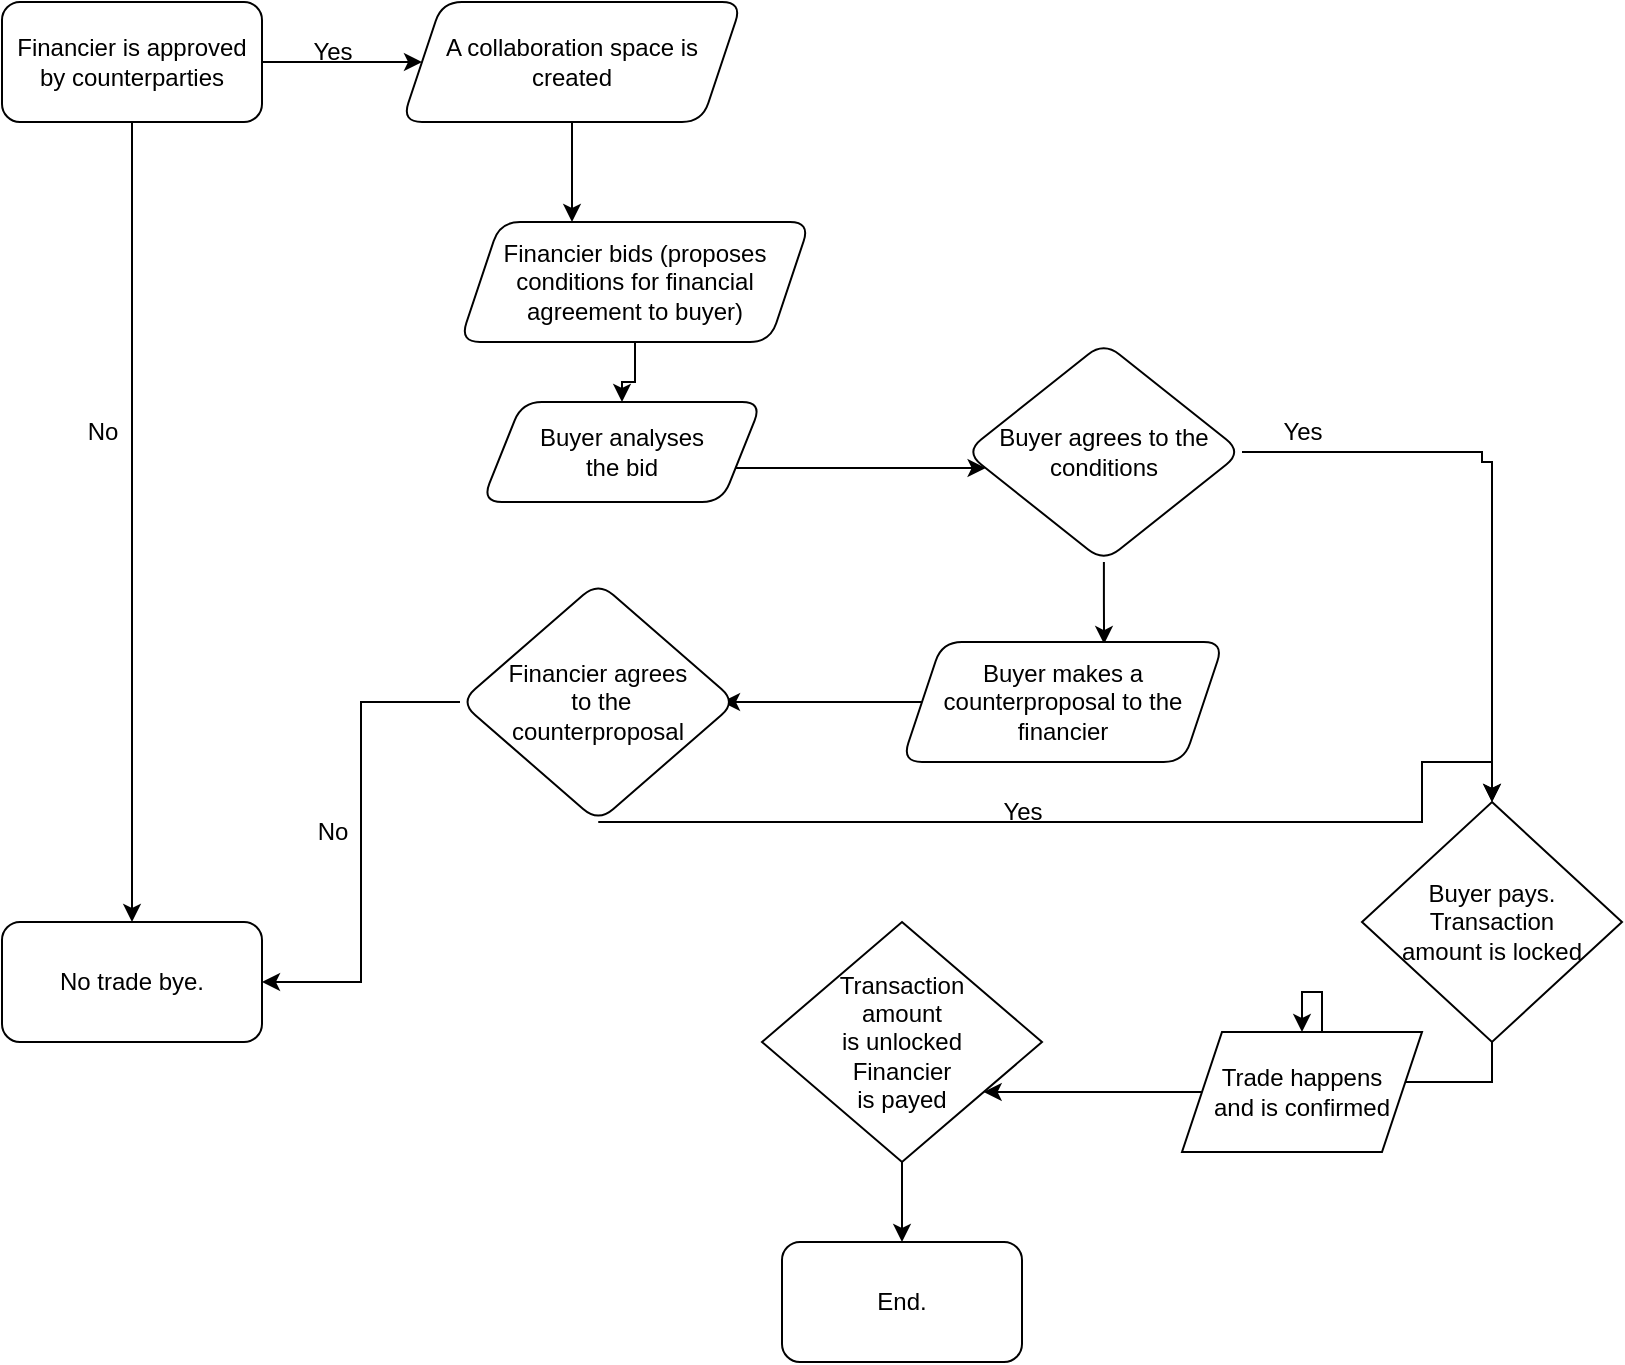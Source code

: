 <mxfile version="21.1.5" type="github">
  <diagram name="Page-1" id="BuHnekea4fwXxePmSo1F">
    <mxGraphModel dx="954" dy="511" grid="1" gridSize="10" guides="1" tooltips="1" connect="1" arrows="1" fold="1" page="1" pageScale="1" pageWidth="827" pageHeight="1169" math="0" shadow="0">
      <root>
        <mxCell id="0" />
        <mxCell id="1" parent="0" />
        <mxCell id="daYtWWZPQrdBamJuFE2Y-4" value="" style="edgeStyle=orthogonalEdgeStyle;rounded=0;orthogonalLoop=1;jettySize=auto;html=1;" edge="1" parent="1" source="daYtWWZPQrdBamJuFE2Y-2" target="daYtWWZPQrdBamJuFE2Y-3">
          <mxGeometry relative="1" as="geometry" />
        </mxCell>
        <mxCell id="daYtWWZPQrdBamJuFE2Y-7" value="" style="edgeStyle=orthogonalEdgeStyle;rounded=0;orthogonalLoop=1;jettySize=auto;html=1;" edge="1" parent="1" source="daYtWWZPQrdBamJuFE2Y-2" target="daYtWWZPQrdBamJuFE2Y-6">
          <mxGeometry relative="1" as="geometry" />
        </mxCell>
        <mxCell id="daYtWWZPQrdBamJuFE2Y-2" value="Financier is approved by counterparties" style="rounded=1;whiteSpace=wrap;html=1;" vertex="1" parent="1">
          <mxGeometry x="10" y="10" width="130" height="60" as="geometry" />
        </mxCell>
        <mxCell id="daYtWWZPQrdBamJuFE2Y-10" value="" style="edgeStyle=orthogonalEdgeStyle;rounded=0;orthogonalLoop=1;jettySize=auto;html=1;" edge="1" parent="1" source="daYtWWZPQrdBamJuFE2Y-3" target="daYtWWZPQrdBamJuFE2Y-9">
          <mxGeometry relative="1" as="geometry">
            <Array as="points">
              <mxPoint x="295" y="130" />
              <mxPoint x="295" y="130" />
            </Array>
          </mxGeometry>
        </mxCell>
        <mxCell id="daYtWWZPQrdBamJuFE2Y-3" value="A collaboration space is created" style="shape=parallelogram;perimeter=parallelogramPerimeter;whiteSpace=wrap;html=1;fixedSize=1;rounded=1;" vertex="1" parent="1">
          <mxGeometry x="210" y="10" width="170" height="60" as="geometry" />
        </mxCell>
        <mxCell id="daYtWWZPQrdBamJuFE2Y-5" value="&lt;div&gt;Yes&lt;/div&gt;" style="text;html=1;align=center;verticalAlign=middle;resizable=0;points=[];autosize=1;strokeColor=none;fillColor=none;" vertex="1" parent="1">
          <mxGeometry x="155" y="20" width="40" height="30" as="geometry" />
        </mxCell>
        <mxCell id="daYtWWZPQrdBamJuFE2Y-6" value="No trade bye." style="whiteSpace=wrap;html=1;rounded=1;" vertex="1" parent="1">
          <mxGeometry x="10" y="470" width="130" height="60" as="geometry" />
        </mxCell>
        <mxCell id="daYtWWZPQrdBamJuFE2Y-8" value="No" style="text;html=1;align=center;verticalAlign=middle;resizable=0;points=[];autosize=1;strokeColor=none;fillColor=none;" vertex="1" parent="1">
          <mxGeometry x="40" y="210" width="40" height="30" as="geometry" />
        </mxCell>
        <mxCell id="daYtWWZPQrdBamJuFE2Y-12" value="" style="edgeStyle=orthogonalEdgeStyle;rounded=0;orthogonalLoop=1;jettySize=auto;html=1;" edge="1" parent="1" source="daYtWWZPQrdBamJuFE2Y-9" target="daYtWWZPQrdBamJuFE2Y-11">
          <mxGeometry relative="1" as="geometry" />
        </mxCell>
        <mxCell id="daYtWWZPQrdBamJuFE2Y-9" value="&lt;div&gt;Financier bids (proposes conditions for financial agreement to buyer)&lt;/div&gt;" style="shape=parallelogram;perimeter=parallelogramPerimeter;whiteSpace=wrap;html=1;fixedSize=1;rounded=1;" vertex="1" parent="1">
          <mxGeometry x="239" y="120" width="175" height="60" as="geometry" />
        </mxCell>
        <mxCell id="daYtWWZPQrdBamJuFE2Y-14" value="" style="edgeStyle=orthogonalEdgeStyle;rounded=0;orthogonalLoop=1;jettySize=auto;html=1;" edge="1" parent="1" source="daYtWWZPQrdBamJuFE2Y-11" target="daYtWWZPQrdBamJuFE2Y-13">
          <mxGeometry relative="1" as="geometry">
            <Array as="points">
              <mxPoint x="430" y="243" />
              <mxPoint x="430" y="243" />
            </Array>
          </mxGeometry>
        </mxCell>
        <mxCell id="daYtWWZPQrdBamJuFE2Y-11" value="&lt;div&gt;Buyer analyses &lt;br&gt;&lt;/div&gt;&lt;div&gt;the bid&lt;/div&gt;" style="shape=parallelogram;perimeter=parallelogramPerimeter;whiteSpace=wrap;html=1;fixedSize=1;rounded=1;" vertex="1" parent="1">
          <mxGeometry x="250" y="210" width="140" height="50" as="geometry" />
        </mxCell>
        <mxCell id="daYtWWZPQrdBamJuFE2Y-23" value="" style="edgeStyle=orthogonalEdgeStyle;rounded=0;orthogonalLoop=1;jettySize=auto;html=1;" edge="1" parent="1" source="daYtWWZPQrdBamJuFE2Y-13" target="daYtWWZPQrdBamJuFE2Y-22">
          <mxGeometry relative="1" as="geometry">
            <mxPoint x="690" y="243" as="targetPoint" />
            <Array as="points">
              <mxPoint x="750" y="235" />
              <mxPoint x="750" y="240" />
              <mxPoint x="755" y="240" />
            </Array>
          </mxGeometry>
        </mxCell>
        <mxCell id="daYtWWZPQrdBamJuFE2Y-41" style="edgeStyle=orthogonalEdgeStyle;rounded=0;orthogonalLoop=1;jettySize=auto;html=1;entryX=0.628;entryY=0.017;entryDx=0;entryDy=0;entryPerimeter=0;" edge="1" parent="1" source="daYtWWZPQrdBamJuFE2Y-13" target="daYtWWZPQrdBamJuFE2Y-15">
          <mxGeometry relative="1" as="geometry" />
        </mxCell>
        <mxCell id="daYtWWZPQrdBamJuFE2Y-13" value="Buyer agrees to the conditions" style="rhombus;whiteSpace=wrap;html=1;rounded=1;" vertex="1" parent="1">
          <mxGeometry x="491.75" y="180" width="138.25" height="110" as="geometry" />
        </mxCell>
        <mxCell id="daYtWWZPQrdBamJuFE2Y-26" value="" style="edgeStyle=orthogonalEdgeStyle;rounded=0;orthogonalLoop=1;jettySize=auto;html=1;" edge="1" parent="1" source="daYtWWZPQrdBamJuFE2Y-15">
          <mxGeometry relative="1" as="geometry">
            <mxPoint x="370" y="360" as="targetPoint" />
          </mxGeometry>
        </mxCell>
        <mxCell id="daYtWWZPQrdBamJuFE2Y-15" value="Buyer makes a counterproposal to the financier" style="shape=parallelogram;perimeter=parallelogramPerimeter;whiteSpace=wrap;html=1;fixedSize=1;rounded=1;" vertex="1" parent="1">
          <mxGeometry x="460" y="330" width="160.88" height="60" as="geometry" />
        </mxCell>
        <mxCell id="daYtWWZPQrdBamJuFE2Y-17" value="&lt;div&gt;Yes&lt;/div&gt;" style="text;html=1;align=center;verticalAlign=middle;resizable=0;points=[];autosize=1;strokeColor=none;fillColor=none;" vertex="1" parent="1">
          <mxGeometry x="640" y="210" width="40" height="30" as="geometry" />
        </mxCell>
        <mxCell id="daYtWWZPQrdBamJuFE2Y-45" style="edgeStyle=orthogonalEdgeStyle;rounded=0;orthogonalLoop=1;jettySize=auto;html=1;exitX=0.5;exitY=1;exitDx=0;exitDy=0;" edge="1" parent="1" source="daYtWWZPQrdBamJuFE2Y-22" target="daYtWWZPQrdBamJuFE2Y-46">
          <mxGeometry relative="1" as="geometry">
            <mxPoint x="690" y="550" as="targetPoint" />
          </mxGeometry>
        </mxCell>
        <mxCell id="daYtWWZPQrdBamJuFE2Y-22" value="&lt;div&gt;Buyer pays.&lt;/div&gt;&lt;div&gt;Transaction &lt;br&gt;&lt;/div&gt;&lt;div&gt;amount is locked&lt;/div&gt;" style="rhombus;whiteSpace=wrap;html=1;" vertex="1" parent="1">
          <mxGeometry x="690" y="410" width="130" height="120" as="geometry" />
        </mxCell>
        <mxCell id="daYtWWZPQrdBamJuFE2Y-33" style="edgeStyle=orthogonalEdgeStyle;rounded=0;orthogonalLoop=1;jettySize=auto;html=1;exitX=0.5;exitY=1;exitDx=0;exitDy=0;" edge="1" parent="1" source="daYtWWZPQrdBamJuFE2Y-27">
          <mxGeometry relative="1" as="geometry">
            <mxPoint x="390" y="430" as="sourcePoint" />
            <mxPoint x="755" y="410" as="targetPoint" />
            <Array as="points">
              <mxPoint x="720" y="420" />
              <mxPoint x="720" y="390" />
            </Array>
          </mxGeometry>
        </mxCell>
        <mxCell id="daYtWWZPQrdBamJuFE2Y-42" style="edgeStyle=orthogonalEdgeStyle;rounded=0;orthogonalLoop=1;jettySize=auto;html=1;entryX=1;entryY=0.5;entryDx=0;entryDy=0;" edge="1" parent="1" source="daYtWWZPQrdBamJuFE2Y-27" target="daYtWWZPQrdBamJuFE2Y-6">
          <mxGeometry relative="1" as="geometry" />
        </mxCell>
        <mxCell id="daYtWWZPQrdBamJuFE2Y-27" value="&lt;div&gt;Financier agrees&lt;/div&gt;&lt;div&gt;&amp;nbsp;to the &lt;br&gt;&lt;/div&gt;&lt;div&gt;counterproposal&lt;/div&gt;" style="rhombus;whiteSpace=wrap;html=1;rounded=1;" vertex="1" parent="1">
          <mxGeometry x="239" y="300" width="138.25" height="120" as="geometry" />
        </mxCell>
        <mxCell id="daYtWWZPQrdBamJuFE2Y-43" value="No" style="text;html=1;align=center;verticalAlign=middle;resizable=0;points=[];autosize=1;strokeColor=none;fillColor=none;" vertex="1" parent="1">
          <mxGeometry x="155" y="410" width="40" height="30" as="geometry" />
        </mxCell>
        <mxCell id="daYtWWZPQrdBamJuFE2Y-44" value="&lt;div&gt;Yes&lt;/div&gt;" style="text;html=1;align=center;verticalAlign=middle;resizable=0;points=[];autosize=1;strokeColor=none;fillColor=none;" vertex="1" parent="1">
          <mxGeometry x="500" y="400" width="40" height="30" as="geometry" />
        </mxCell>
        <mxCell id="daYtWWZPQrdBamJuFE2Y-48" value="" style="edgeStyle=orthogonalEdgeStyle;rounded=0;orthogonalLoop=1;jettySize=auto;html=1;" edge="1" parent="1" source="daYtWWZPQrdBamJuFE2Y-46" target="daYtWWZPQrdBamJuFE2Y-47">
          <mxGeometry relative="1" as="geometry">
            <Array as="points">
              <mxPoint x="540" y="555" />
              <mxPoint x="540" y="555" />
            </Array>
          </mxGeometry>
        </mxCell>
        <mxCell id="daYtWWZPQrdBamJuFE2Y-46" value="&lt;div&gt;Trade happens &lt;br&gt;&lt;/div&gt;&lt;div&gt;and is confirmed&lt;/div&gt;" style="shape=parallelogram;perimeter=parallelogramPerimeter;whiteSpace=wrap;html=1;fixedSize=1;" vertex="1" parent="1">
          <mxGeometry x="600" y="525" width="120" height="60" as="geometry" />
        </mxCell>
        <mxCell id="daYtWWZPQrdBamJuFE2Y-50" value="" style="edgeStyle=orthogonalEdgeStyle;rounded=0;orthogonalLoop=1;jettySize=auto;html=1;" edge="1" parent="1" source="daYtWWZPQrdBamJuFE2Y-47" target="daYtWWZPQrdBamJuFE2Y-49">
          <mxGeometry relative="1" as="geometry" />
        </mxCell>
        <mxCell id="daYtWWZPQrdBamJuFE2Y-47" value="&lt;div&gt;Transaction &lt;br&gt;&lt;/div&gt;&lt;div&gt;amount &lt;br&gt;&lt;/div&gt;&lt;div&gt;is unlocked&lt;/div&gt;&lt;div&gt;Financier &lt;br&gt;&lt;/div&gt;&lt;div&gt;is payed&lt;br&gt;&lt;/div&gt;" style="rhombus;whiteSpace=wrap;html=1;" vertex="1" parent="1">
          <mxGeometry x="390" y="470" width="140" height="120" as="geometry" />
        </mxCell>
        <mxCell id="daYtWWZPQrdBamJuFE2Y-49" value="End." style="rounded=1;whiteSpace=wrap;html=1;" vertex="1" parent="1">
          <mxGeometry x="400" y="630" width="120" height="60" as="geometry" />
        </mxCell>
      </root>
    </mxGraphModel>
  </diagram>
</mxfile>
